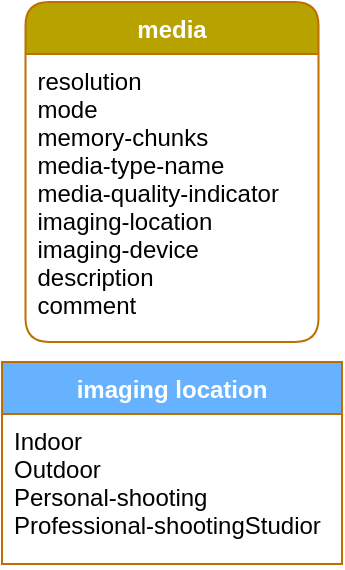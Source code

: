 <mxfile version="13.0.3" type="device"><diagram id="eMNyYoOe3qY1jVM5V_A6" name="Page-1"><mxGraphModel dx="1086" dy="506" grid="1" gridSize="10" guides="1" tooltips="1" connect="1" arrows="1" fold="1" page="1" pageScale="1" pageWidth="200" pageHeight="300" math="0" shadow="0"><root><mxCell id="0"/><mxCell id="1" parent="0"/><mxCell id="iRIjKfzf0j42NoZb841y-7" value="imaging location" style="swimlane;fontStyle=1;align=center;verticalAlign=top;childLayout=stackLayout;horizontal=1;startSize=26;horizontalStack=0;resizeParent=1;resizeLast=0;collapsible=1;marginBottom=0;rounded=0;shadow=0;strokeWidth=1;fillColor=#66B2FF;strokeColor=#BD7000;fontColor=#ffffff;" parent="1" vertex="1"><mxGeometry x="14" y="490" width="170" height="101" as="geometry"><mxRectangle x="230" y="140" width="160" height="26" as="alternateBounds"/></mxGeometry></mxCell><mxCell id="iRIjKfzf0j42NoZb841y-8" value="Indoor&#10;Outdoor&#10;Personal-shooting&#10;Professional-shootingStudior" style="text;align=left;verticalAlign=top;spacingLeft=4;spacingRight=4;overflow=hidden;rotatable=0;points=[[0,0.5],[1,0.5]];portConstraint=eastwest;" parent="iRIjKfzf0j42NoZb841y-7" vertex="1"><mxGeometry y="26" width="170" height="74" as="geometry"/></mxCell><mxCell id="iRIjKfzf0j42NoZb841y-1" value="media" style="swimlane;fontStyle=1;align=center;verticalAlign=top;childLayout=stackLayout;horizontal=1;startSize=26;horizontalStack=0;resizeParent=1;resizeLast=0;collapsible=1;marginBottom=0;rounded=1;shadow=0;strokeWidth=1;fillColor=#B8A200;strokeColor=#BD7000;fontColor=#ffffff;" parent="1" vertex="1"><mxGeometry x="25.75" y="310" width="146.5" height="170" as="geometry"><mxRectangle x="230" y="140" width="160" height="26" as="alternateBounds"/></mxGeometry></mxCell><mxCell id="iRIjKfzf0j42NoZb841y-2" value="resolution&#10;mode&#10;memory-chunks&#10;media-type-name&#10;media-quality-indicator&#10;imaging-location&#10;imaging-device&#10;description&#10;comment" style="text;align=left;verticalAlign=top;spacingLeft=4;spacingRight=4;overflow=hidden;rotatable=0;points=[[0,0.5],[1,0.5]];portConstraint=eastwest;" parent="iRIjKfzf0j42NoZb841y-1" vertex="1"><mxGeometry y="26" width="146.5" height="144" as="geometry"/></mxCell></root></mxGraphModel></diagram></mxfile>
